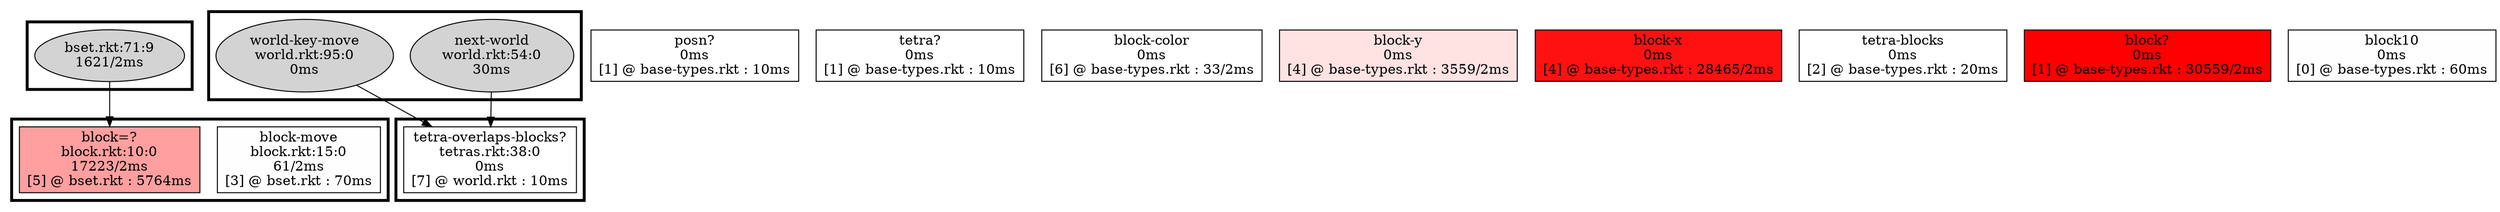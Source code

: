 digraph Profile {
splines="true"
subgraph cluster_1 {
penwidth=3.0
graph[shape="ellipse"]
g234 [label="block-move\nblock.rkt:15:0\n61/2ms\n[3] @ bset.rkt : 70ms", style=filled, shape="box", fillcolor="1,0.004581301744167021,1"];
g237 [label="block=?\nblock.rkt:10:0\n17223/2ms\n[5] @ bset.rkt : 5764ms", style=filled, shape="box", fillcolor="1,0.37723747504826727,1"];
}
subgraph cluster_2 {
penwidth=3.0
graph[shape="ellipse"]
g235 [label="next-world\nworld.rkt:54:0\n30ms", style=filled];
g241 [label="world-key-move\nworld.rkt:95:0\n0ms", style=filled];
}
subgraph cluster_3 {
penwidth=3.0
graph[shape="ellipse"]
g236 [label="bset.rkt:71:9\n1621/2ms", style=filled];
}
g238 [label="posn?\n0ms\n[1] @ base-types.rkt : 10ms", style=filled, shape="box", fillcolor="1,0.0006544716777381459,1"];
g239 [label="tetra?\n0ms\n[1] @ base-types.rkt : 10ms", style=filled, shape="box", fillcolor="1,0.0006544716777381459,1"];
g240 [label="block-color\n0ms\n[6] @ base-types.rkt : 33/2ms", style=filled, shape="box", fillcolor="1,0.0010798782682679407,1"];
g242 [label="block-y\n0ms\n[4] @ base-types.rkt : 3559/2ms", style=filled, shape="box", fillcolor="1,0.11646323505350305,1"];
g244 [label="block-x\n0ms\n[4] @ base-types.rkt : 28465/2ms", style=filled, shape="box", fillcolor="1,0.9314768153408161,1"];
g245 [label="tetra-blocks\n0ms\n[2] @ base-types.rkt : 20ms", style=filled, shape="box", fillcolor="1,0.0013089433554762918,1"];
g246 [label="block?\n0ms\n[1] @ base-types.rkt : 30559/2ms", style=filled, shape="box", fillcolor="1,1.0,1"];
g247 [label="block10\n0ms\n[0] @ base-types.rkt : 60ms", style=filled, shape="box", fillcolor="1,0.003926830066428875,1"];
subgraph cluster_5 {
penwidth=3.0
graph[shape="ellipse"]
g243 [label="tetra-overlaps-blocks?\ntetras.rkt:38:0\n0ms\n[7] @ world.rkt : 10ms", style=filled, shape="box", fillcolor="1,0.0006544716777381459,1"];
}
g236 -> g237;
g241 -> g243;
g235 -> g243;
}
